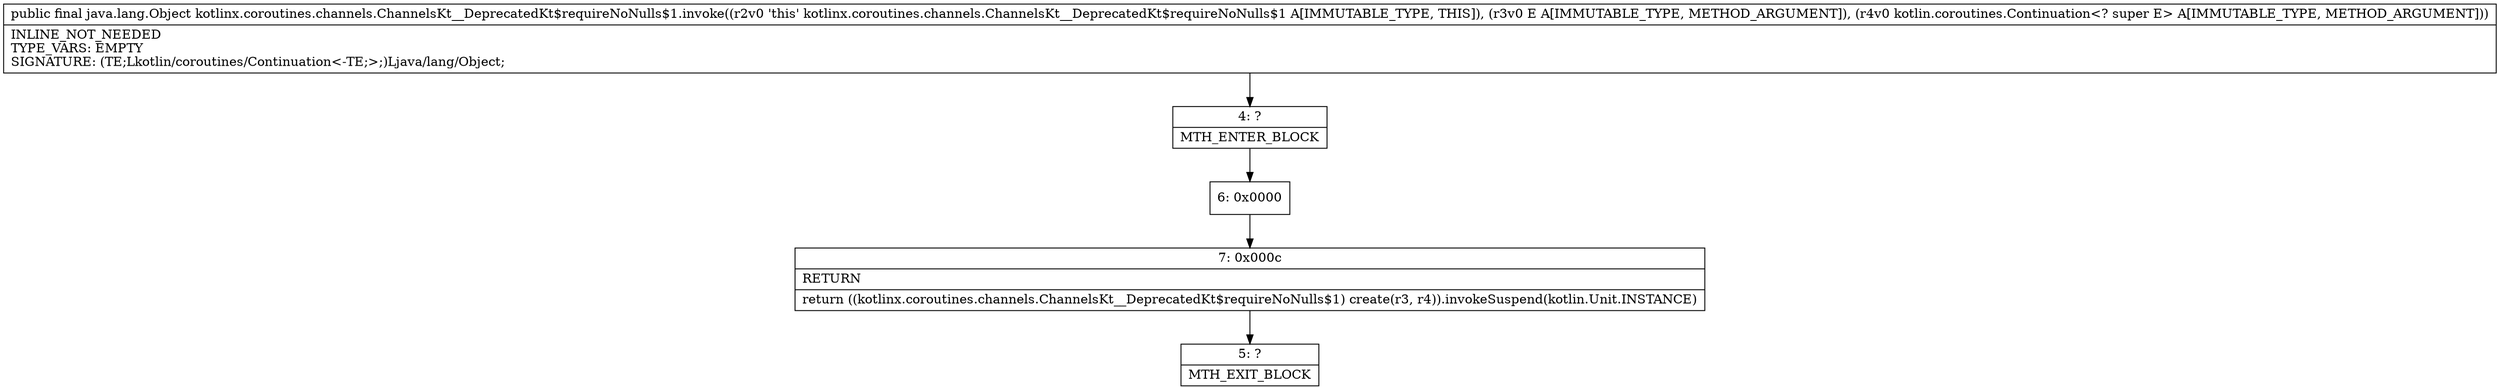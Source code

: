 digraph "CFG forkotlinx.coroutines.channels.ChannelsKt__DeprecatedKt$requireNoNulls$1.invoke(Ljava\/lang\/Object;Lkotlin\/coroutines\/Continuation;)Ljava\/lang\/Object;" {
Node_4 [shape=record,label="{4\:\ ?|MTH_ENTER_BLOCK\l}"];
Node_6 [shape=record,label="{6\:\ 0x0000}"];
Node_7 [shape=record,label="{7\:\ 0x000c|RETURN\l|return ((kotlinx.coroutines.channels.ChannelsKt__DeprecatedKt$requireNoNulls$1) create(r3, r4)).invokeSuspend(kotlin.Unit.INSTANCE)\l}"];
Node_5 [shape=record,label="{5\:\ ?|MTH_EXIT_BLOCK\l}"];
MethodNode[shape=record,label="{public final java.lang.Object kotlinx.coroutines.channels.ChannelsKt__DeprecatedKt$requireNoNulls$1.invoke((r2v0 'this' kotlinx.coroutines.channels.ChannelsKt__DeprecatedKt$requireNoNulls$1 A[IMMUTABLE_TYPE, THIS]), (r3v0 E A[IMMUTABLE_TYPE, METHOD_ARGUMENT]), (r4v0 kotlin.coroutines.Continuation\<? super E\> A[IMMUTABLE_TYPE, METHOD_ARGUMENT]))  | INLINE_NOT_NEEDED\lTYPE_VARS: EMPTY\lSIGNATURE: (TE;Lkotlin\/coroutines\/Continuation\<\-TE;\>;)Ljava\/lang\/Object;\l}"];
MethodNode -> Node_4;Node_4 -> Node_6;
Node_6 -> Node_7;
Node_7 -> Node_5;
}

